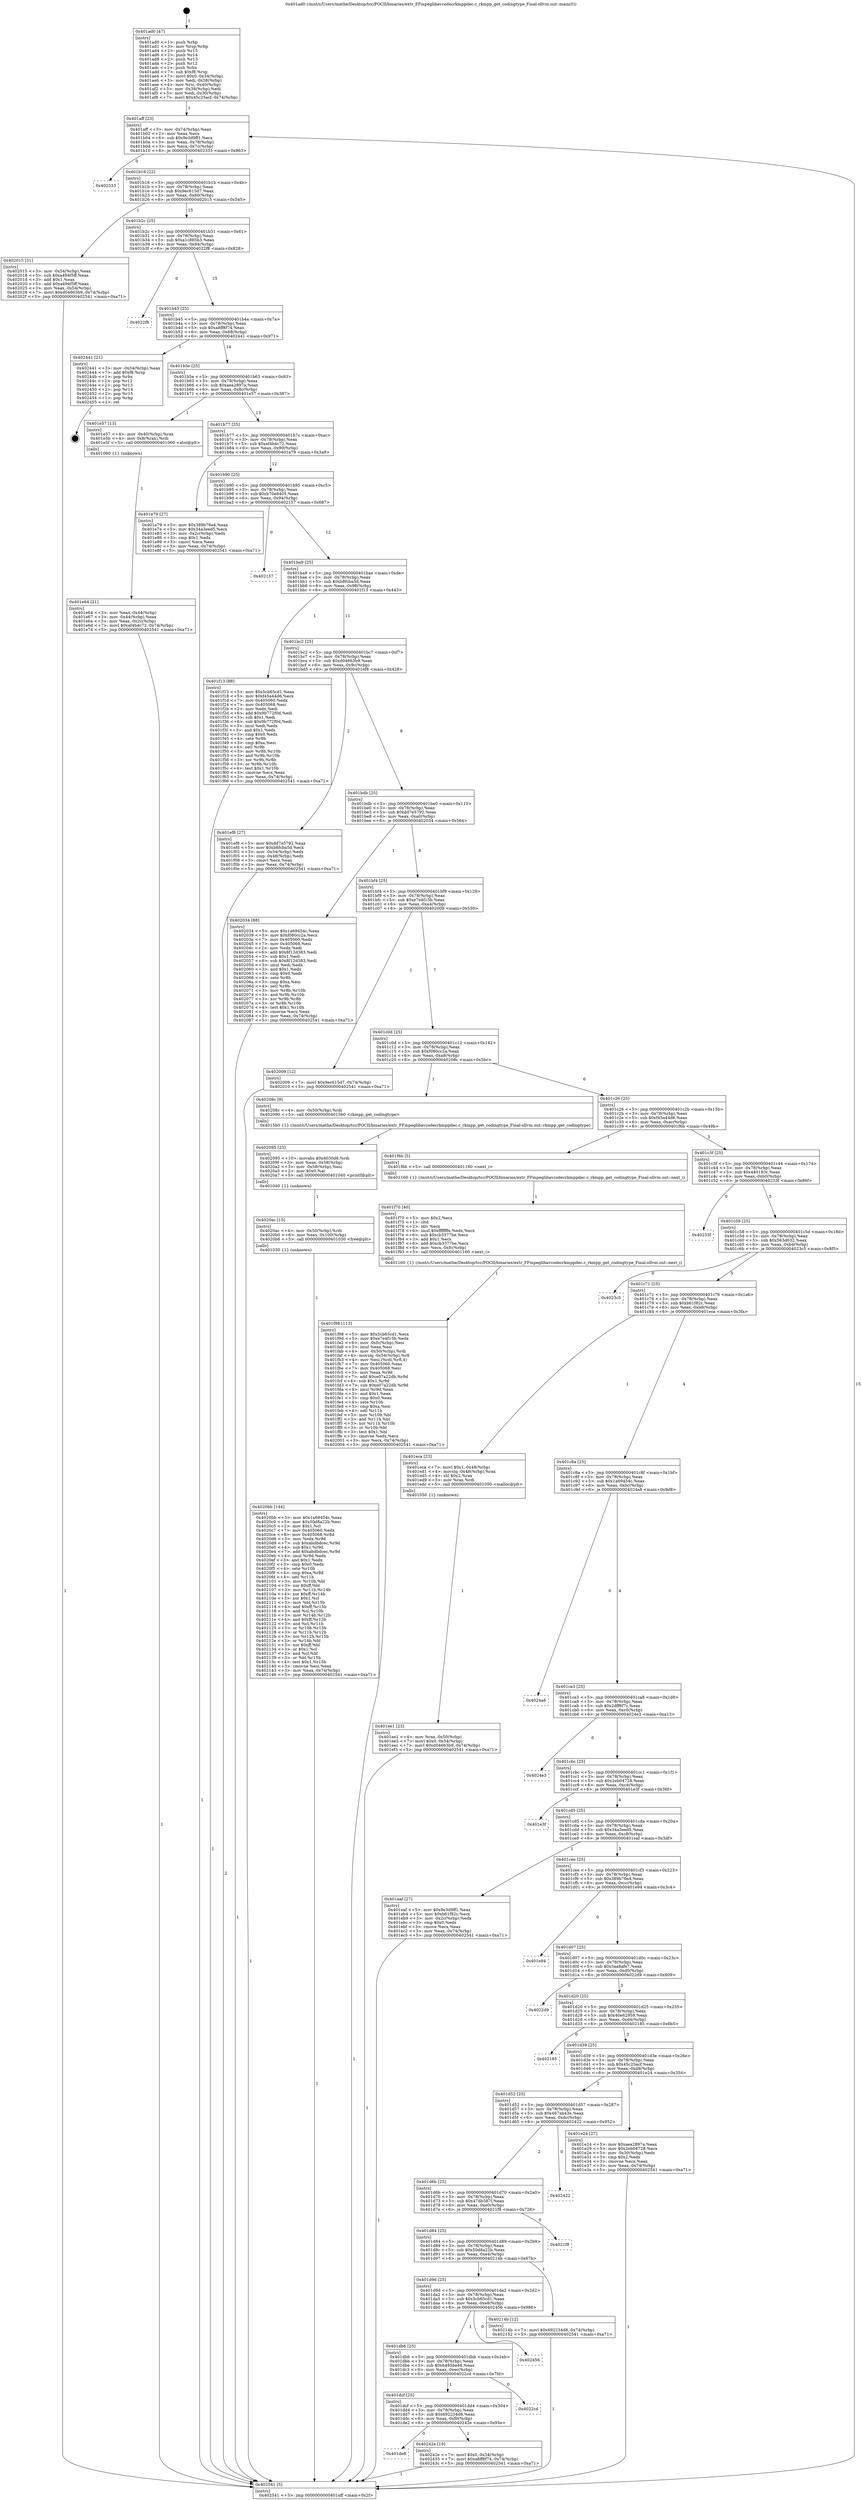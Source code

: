 digraph "0x401ad0" {
  label = "0x401ad0 (/mnt/c/Users/mathe/Desktop/tcc/POCII/binaries/extr_FFmpeglibavcodecrkmppdec.c_rkmpp_get_codingtype_Final-ollvm.out::main(0))"
  labelloc = "t"
  node[shape=record]

  Entry [label="",width=0.3,height=0.3,shape=circle,fillcolor=black,style=filled]
  "0x401aff" [label="{
     0x401aff [23]\l
     | [instrs]\l
     &nbsp;&nbsp;0x401aff \<+3\>: mov -0x74(%rbp),%eax\l
     &nbsp;&nbsp;0x401b02 \<+2\>: mov %eax,%ecx\l
     &nbsp;&nbsp;0x401b04 \<+6\>: sub $0x9e3d9ff1,%ecx\l
     &nbsp;&nbsp;0x401b0a \<+3\>: mov %eax,-0x78(%rbp)\l
     &nbsp;&nbsp;0x401b0d \<+3\>: mov %ecx,-0x7c(%rbp)\l
     &nbsp;&nbsp;0x401b10 \<+6\>: je 0000000000402333 \<main+0x863\>\l
  }"]
  "0x402333" [label="{
     0x402333\l
  }", style=dashed]
  "0x401b16" [label="{
     0x401b16 [22]\l
     | [instrs]\l
     &nbsp;&nbsp;0x401b16 \<+5\>: jmp 0000000000401b1b \<main+0x4b\>\l
     &nbsp;&nbsp;0x401b1b \<+3\>: mov -0x78(%rbp),%eax\l
     &nbsp;&nbsp;0x401b1e \<+5\>: sub $0x9ec615d7,%eax\l
     &nbsp;&nbsp;0x401b23 \<+3\>: mov %eax,-0x80(%rbp)\l
     &nbsp;&nbsp;0x401b26 \<+6\>: je 0000000000402015 \<main+0x545\>\l
  }"]
  Exit [label="",width=0.3,height=0.3,shape=circle,fillcolor=black,style=filled,peripheries=2]
  "0x402015" [label="{
     0x402015 [31]\l
     | [instrs]\l
     &nbsp;&nbsp;0x402015 \<+3\>: mov -0x54(%rbp),%eax\l
     &nbsp;&nbsp;0x402018 \<+5\>: sub $0xa494f5ff,%eax\l
     &nbsp;&nbsp;0x40201d \<+3\>: add $0x1,%eax\l
     &nbsp;&nbsp;0x402020 \<+5\>: add $0xa494f5ff,%eax\l
     &nbsp;&nbsp;0x402025 \<+3\>: mov %eax,-0x54(%rbp)\l
     &nbsp;&nbsp;0x402028 \<+7\>: movl $0xd04663b9,-0x74(%rbp)\l
     &nbsp;&nbsp;0x40202f \<+5\>: jmp 0000000000402541 \<main+0xa71\>\l
  }"]
  "0x401b2c" [label="{
     0x401b2c [25]\l
     | [instrs]\l
     &nbsp;&nbsp;0x401b2c \<+5\>: jmp 0000000000401b31 \<main+0x61\>\l
     &nbsp;&nbsp;0x401b31 \<+3\>: mov -0x78(%rbp),%eax\l
     &nbsp;&nbsp;0x401b34 \<+5\>: sub $0xa1c885b3,%eax\l
     &nbsp;&nbsp;0x401b39 \<+6\>: mov %eax,-0x84(%rbp)\l
     &nbsp;&nbsp;0x401b3f \<+6\>: je 00000000004022f8 \<main+0x828\>\l
  }"]
  "0x401de8" [label="{
     0x401de8\l
  }", style=dashed]
  "0x4022f8" [label="{
     0x4022f8\l
  }", style=dashed]
  "0x401b45" [label="{
     0x401b45 [25]\l
     | [instrs]\l
     &nbsp;&nbsp;0x401b45 \<+5\>: jmp 0000000000401b4a \<main+0x7a\>\l
     &nbsp;&nbsp;0x401b4a \<+3\>: mov -0x78(%rbp),%eax\l
     &nbsp;&nbsp;0x401b4d \<+5\>: sub $0xa8ff8f74,%eax\l
     &nbsp;&nbsp;0x401b52 \<+6\>: mov %eax,-0x88(%rbp)\l
     &nbsp;&nbsp;0x401b58 \<+6\>: je 0000000000402441 \<main+0x971\>\l
  }"]
  "0x40242e" [label="{
     0x40242e [19]\l
     | [instrs]\l
     &nbsp;&nbsp;0x40242e \<+7\>: movl $0x0,-0x34(%rbp)\l
     &nbsp;&nbsp;0x402435 \<+7\>: movl $0xa8ff8f74,-0x74(%rbp)\l
     &nbsp;&nbsp;0x40243c \<+5\>: jmp 0000000000402541 \<main+0xa71\>\l
  }"]
  "0x402441" [label="{
     0x402441 [21]\l
     | [instrs]\l
     &nbsp;&nbsp;0x402441 \<+3\>: mov -0x34(%rbp),%eax\l
     &nbsp;&nbsp;0x402444 \<+7\>: add $0xf8,%rsp\l
     &nbsp;&nbsp;0x40244b \<+1\>: pop %rbx\l
     &nbsp;&nbsp;0x40244c \<+2\>: pop %r12\l
     &nbsp;&nbsp;0x40244e \<+2\>: pop %r13\l
     &nbsp;&nbsp;0x402450 \<+2\>: pop %r14\l
     &nbsp;&nbsp;0x402452 \<+2\>: pop %r15\l
     &nbsp;&nbsp;0x402454 \<+1\>: pop %rbp\l
     &nbsp;&nbsp;0x402455 \<+1\>: ret\l
  }"]
  "0x401b5e" [label="{
     0x401b5e [25]\l
     | [instrs]\l
     &nbsp;&nbsp;0x401b5e \<+5\>: jmp 0000000000401b63 \<main+0x93\>\l
     &nbsp;&nbsp;0x401b63 \<+3\>: mov -0x78(%rbp),%eax\l
     &nbsp;&nbsp;0x401b66 \<+5\>: sub $0xaea2897a,%eax\l
     &nbsp;&nbsp;0x401b6b \<+6\>: mov %eax,-0x8c(%rbp)\l
     &nbsp;&nbsp;0x401b71 \<+6\>: je 0000000000401e57 \<main+0x387\>\l
  }"]
  "0x401dcf" [label="{
     0x401dcf [25]\l
     | [instrs]\l
     &nbsp;&nbsp;0x401dcf \<+5\>: jmp 0000000000401dd4 \<main+0x304\>\l
     &nbsp;&nbsp;0x401dd4 \<+3\>: mov -0x78(%rbp),%eax\l
     &nbsp;&nbsp;0x401dd7 \<+5\>: sub $0x692234d8,%eax\l
     &nbsp;&nbsp;0x401ddc \<+6\>: mov %eax,-0xf0(%rbp)\l
     &nbsp;&nbsp;0x401de2 \<+6\>: je 000000000040242e \<main+0x95e\>\l
  }"]
  "0x401e57" [label="{
     0x401e57 [13]\l
     | [instrs]\l
     &nbsp;&nbsp;0x401e57 \<+4\>: mov -0x40(%rbp),%rax\l
     &nbsp;&nbsp;0x401e5b \<+4\>: mov 0x8(%rax),%rdi\l
     &nbsp;&nbsp;0x401e5f \<+5\>: call 0000000000401060 \<atoi@plt\>\l
     | [calls]\l
     &nbsp;&nbsp;0x401060 \{1\} (unknown)\l
  }"]
  "0x401b77" [label="{
     0x401b77 [25]\l
     | [instrs]\l
     &nbsp;&nbsp;0x401b77 \<+5\>: jmp 0000000000401b7c \<main+0xac\>\l
     &nbsp;&nbsp;0x401b7c \<+3\>: mov -0x78(%rbp),%eax\l
     &nbsp;&nbsp;0x401b7f \<+5\>: sub $0xaf4b4c72,%eax\l
     &nbsp;&nbsp;0x401b84 \<+6\>: mov %eax,-0x90(%rbp)\l
     &nbsp;&nbsp;0x401b8a \<+6\>: je 0000000000401e79 \<main+0x3a9\>\l
  }"]
  "0x4022cd" [label="{
     0x4022cd\l
  }", style=dashed]
  "0x401e79" [label="{
     0x401e79 [27]\l
     | [instrs]\l
     &nbsp;&nbsp;0x401e79 \<+5\>: mov $0x389b76e4,%eax\l
     &nbsp;&nbsp;0x401e7e \<+5\>: mov $0x34a3eed5,%ecx\l
     &nbsp;&nbsp;0x401e83 \<+3\>: mov -0x2c(%rbp),%edx\l
     &nbsp;&nbsp;0x401e86 \<+3\>: cmp $0x1,%edx\l
     &nbsp;&nbsp;0x401e89 \<+3\>: cmovl %ecx,%eax\l
     &nbsp;&nbsp;0x401e8c \<+3\>: mov %eax,-0x74(%rbp)\l
     &nbsp;&nbsp;0x401e8f \<+5\>: jmp 0000000000402541 \<main+0xa71\>\l
  }"]
  "0x401b90" [label="{
     0x401b90 [25]\l
     | [instrs]\l
     &nbsp;&nbsp;0x401b90 \<+5\>: jmp 0000000000401b95 \<main+0xc5\>\l
     &nbsp;&nbsp;0x401b95 \<+3\>: mov -0x78(%rbp),%eax\l
     &nbsp;&nbsp;0x401b98 \<+5\>: sub $0xb70e8405,%eax\l
     &nbsp;&nbsp;0x401b9d \<+6\>: mov %eax,-0x94(%rbp)\l
     &nbsp;&nbsp;0x401ba3 \<+6\>: je 0000000000402157 \<main+0x687\>\l
  }"]
  "0x401db6" [label="{
     0x401db6 [25]\l
     | [instrs]\l
     &nbsp;&nbsp;0x401db6 \<+5\>: jmp 0000000000401dbb \<main+0x2eb\>\l
     &nbsp;&nbsp;0x401dbb \<+3\>: mov -0x78(%rbp),%eax\l
     &nbsp;&nbsp;0x401dbe \<+5\>: sub $0x6485be46,%eax\l
     &nbsp;&nbsp;0x401dc3 \<+6\>: mov %eax,-0xec(%rbp)\l
     &nbsp;&nbsp;0x401dc9 \<+6\>: je 00000000004022cd \<main+0x7fd\>\l
  }"]
  "0x402157" [label="{
     0x402157\l
  }", style=dashed]
  "0x401ba9" [label="{
     0x401ba9 [25]\l
     | [instrs]\l
     &nbsp;&nbsp;0x401ba9 \<+5\>: jmp 0000000000401bae \<main+0xde\>\l
     &nbsp;&nbsp;0x401bae \<+3\>: mov -0x78(%rbp),%eax\l
     &nbsp;&nbsp;0x401bb1 \<+5\>: sub $0xb8fcba5d,%eax\l
     &nbsp;&nbsp;0x401bb6 \<+6\>: mov %eax,-0x98(%rbp)\l
     &nbsp;&nbsp;0x401bbc \<+6\>: je 0000000000401f13 \<main+0x443\>\l
  }"]
  "0x402456" [label="{
     0x402456\l
  }", style=dashed]
  "0x401f13" [label="{
     0x401f13 [88]\l
     | [instrs]\l
     &nbsp;&nbsp;0x401f13 \<+5\>: mov $0x5cb65cd1,%eax\l
     &nbsp;&nbsp;0x401f18 \<+5\>: mov $0xf45a44d6,%ecx\l
     &nbsp;&nbsp;0x401f1d \<+7\>: mov 0x405060,%edx\l
     &nbsp;&nbsp;0x401f24 \<+7\>: mov 0x405068,%esi\l
     &nbsp;&nbsp;0x401f2b \<+2\>: mov %edx,%edi\l
     &nbsp;&nbsp;0x401f2d \<+6\>: add $0x9b772f0d,%edi\l
     &nbsp;&nbsp;0x401f33 \<+3\>: sub $0x1,%edi\l
     &nbsp;&nbsp;0x401f36 \<+6\>: sub $0x9b772f0d,%edi\l
     &nbsp;&nbsp;0x401f3c \<+3\>: imul %edi,%edx\l
     &nbsp;&nbsp;0x401f3f \<+3\>: and $0x1,%edx\l
     &nbsp;&nbsp;0x401f42 \<+3\>: cmp $0x0,%edx\l
     &nbsp;&nbsp;0x401f45 \<+4\>: sete %r8b\l
     &nbsp;&nbsp;0x401f49 \<+3\>: cmp $0xa,%esi\l
     &nbsp;&nbsp;0x401f4c \<+4\>: setl %r9b\l
     &nbsp;&nbsp;0x401f50 \<+3\>: mov %r8b,%r10b\l
     &nbsp;&nbsp;0x401f53 \<+3\>: and %r9b,%r10b\l
     &nbsp;&nbsp;0x401f56 \<+3\>: xor %r9b,%r8b\l
     &nbsp;&nbsp;0x401f59 \<+3\>: or %r8b,%r10b\l
     &nbsp;&nbsp;0x401f5c \<+4\>: test $0x1,%r10b\l
     &nbsp;&nbsp;0x401f60 \<+3\>: cmovne %ecx,%eax\l
     &nbsp;&nbsp;0x401f63 \<+3\>: mov %eax,-0x74(%rbp)\l
     &nbsp;&nbsp;0x401f66 \<+5\>: jmp 0000000000402541 \<main+0xa71\>\l
  }"]
  "0x401bc2" [label="{
     0x401bc2 [25]\l
     | [instrs]\l
     &nbsp;&nbsp;0x401bc2 \<+5\>: jmp 0000000000401bc7 \<main+0xf7\>\l
     &nbsp;&nbsp;0x401bc7 \<+3\>: mov -0x78(%rbp),%eax\l
     &nbsp;&nbsp;0x401bca \<+5\>: sub $0xd04663b9,%eax\l
     &nbsp;&nbsp;0x401bcf \<+6\>: mov %eax,-0x9c(%rbp)\l
     &nbsp;&nbsp;0x401bd5 \<+6\>: je 0000000000401ef8 \<main+0x428\>\l
  }"]
  "0x401d9d" [label="{
     0x401d9d [25]\l
     | [instrs]\l
     &nbsp;&nbsp;0x401d9d \<+5\>: jmp 0000000000401da2 \<main+0x2d2\>\l
     &nbsp;&nbsp;0x401da2 \<+3\>: mov -0x78(%rbp),%eax\l
     &nbsp;&nbsp;0x401da5 \<+5\>: sub $0x5cb65cd1,%eax\l
     &nbsp;&nbsp;0x401daa \<+6\>: mov %eax,-0xe8(%rbp)\l
     &nbsp;&nbsp;0x401db0 \<+6\>: je 0000000000402456 \<main+0x986\>\l
  }"]
  "0x401ef8" [label="{
     0x401ef8 [27]\l
     | [instrs]\l
     &nbsp;&nbsp;0x401ef8 \<+5\>: mov $0xdd7e5792,%eax\l
     &nbsp;&nbsp;0x401efd \<+5\>: mov $0xb8fcba5d,%ecx\l
     &nbsp;&nbsp;0x401f02 \<+3\>: mov -0x54(%rbp),%edx\l
     &nbsp;&nbsp;0x401f05 \<+3\>: cmp -0x48(%rbp),%edx\l
     &nbsp;&nbsp;0x401f08 \<+3\>: cmovl %ecx,%eax\l
     &nbsp;&nbsp;0x401f0b \<+3\>: mov %eax,-0x74(%rbp)\l
     &nbsp;&nbsp;0x401f0e \<+5\>: jmp 0000000000402541 \<main+0xa71\>\l
  }"]
  "0x401bdb" [label="{
     0x401bdb [25]\l
     | [instrs]\l
     &nbsp;&nbsp;0x401bdb \<+5\>: jmp 0000000000401be0 \<main+0x110\>\l
     &nbsp;&nbsp;0x401be0 \<+3\>: mov -0x78(%rbp),%eax\l
     &nbsp;&nbsp;0x401be3 \<+5\>: sub $0xdd7e5792,%eax\l
     &nbsp;&nbsp;0x401be8 \<+6\>: mov %eax,-0xa0(%rbp)\l
     &nbsp;&nbsp;0x401bee \<+6\>: je 0000000000402034 \<main+0x564\>\l
  }"]
  "0x40214b" [label="{
     0x40214b [12]\l
     | [instrs]\l
     &nbsp;&nbsp;0x40214b \<+7\>: movl $0x692234d8,-0x74(%rbp)\l
     &nbsp;&nbsp;0x402152 \<+5\>: jmp 0000000000402541 \<main+0xa71\>\l
  }"]
  "0x402034" [label="{
     0x402034 [88]\l
     | [instrs]\l
     &nbsp;&nbsp;0x402034 \<+5\>: mov $0x1a69454c,%eax\l
     &nbsp;&nbsp;0x402039 \<+5\>: mov $0xf080cc2a,%ecx\l
     &nbsp;&nbsp;0x40203e \<+7\>: mov 0x405060,%edx\l
     &nbsp;&nbsp;0x402045 \<+7\>: mov 0x405068,%esi\l
     &nbsp;&nbsp;0x40204c \<+2\>: mov %edx,%edi\l
     &nbsp;&nbsp;0x40204e \<+6\>: add $0x8f12d383,%edi\l
     &nbsp;&nbsp;0x402054 \<+3\>: sub $0x1,%edi\l
     &nbsp;&nbsp;0x402057 \<+6\>: sub $0x8f12d383,%edi\l
     &nbsp;&nbsp;0x40205d \<+3\>: imul %edi,%edx\l
     &nbsp;&nbsp;0x402060 \<+3\>: and $0x1,%edx\l
     &nbsp;&nbsp;0x402063 \<+3\>: cmp $0x0,%edx\l
     &nbsp;&nbsp;0x402066 \<+4\>: sete %r8b\l
     &nbsp;&nbsp;0x40206a \<+3\>: cmp $0xa,%esi\l
     &nbsp;&nbsp;0x40206d \<+4\>: setl %r9b\l
     &nbsp;&nbsp;0x402071 \<+3\>: mov %r8b,%r10b\l
     &nbsp;&nbsp;0x402074 \<+3\>: and %r9b,%r10b\l
     &nbsp;&nbsp;0x402077 \<+3\>: xor %r9b,%r8b\l
     &nbsp;&nbsp;0x40207a \<+3\>: or %r8b,%r10b\l
     &nbsp;&nbsp;0x40207d \<+4\>: test $0x1,%r10b\l
     &nbsp;&nbsp;0x402081 \<+3\>: cmovne %ecx,%eax\l
     &nbsp;&nbsp;0x402084 \<+3\>: mov %eax,-0x74(%rbp)\l
     &nbsp;&nbsp;0x402087 \<+5\>: jmp 0000000000402541 \<main+0xa71\>\l
  }"]
  "0x401bf4" [label="{
     0x401bf4 [25]\l
     | [instrs]\l
     &nbsp;&nbsp;0x401bf4 \<+5\>: jmp 0000000000401bf9 \<main+0x129\>\l
     &nbsp;&nbsp;0x401bf9 \<+3\>: mov -0x78(%rbp),%eax\l
     &nbsp;&nbsp;0x401bfc \<+5\>: sub $0xe7e4f15b,%eax\l
     &nbsp;&nbsp;0x401c01 \<+6\>: mov %eax,-0xa4(%rbp)\l
     &nbsp;&nbsp;0x401c07 \<+6\>: je 0000000000402009 \<main+0x539\>\l
  }"]
  "0x401d84" [label="{
     0x401d84 [25]\l
     | [instrs]\l
     &nbsp;&nbsp;0x401d84 \<+5\>: jmp 0000000000401d89 \<main+0x2b9\>\l
     &nbsp;&nbsp;0x401d89 \<+3\>: mov -0x78(%rbp),%eax\l
     &nbsp;&nbsp;0x401d8c \<+5\>: sub $0x50d8a22b,%eax\l
     &nbsp;&nbsp;0x401d91 \<+6\>: mov %eax,-0xe4(%rbp)\l
     &nbsp;&nbsp;0x401d97 \<+6\>: je 000000000040214b \<main+0x67b\>\l
  }"]
  "0x402009" [label="{
     0x402009 [12]\l
     | [instrs]\l
     &nbsp;&nbsp;0x402009 \<+7\>: movl $0x9ec615d7,-0x74(%rbp)\l
     &nbsp;&nbsp;0x402010 \<+5\>: jmp 0000000000402541 \<main+0xa71\>\l
  }"]
  "0x401c0d" [label="{
     0x401c0d [25]\l
     | [instrs]\l
     &nbsp;&nbsp;0x401c0d \<+5\>: jmp 0000000000401c12 \<main+0x142\>\l
     &nbsp;&nbsp;0x401c12 \<+3\>: mov -0x78(%rbp),%eax\l
     &nbsp;&nbsp;0x401c15 \<+5\>: sub $0xf080cc2a,%eax\l
     &nbsp;&nbsp;0x401c1a \<+6\>: mov %eax,-0xa8(%rbp)\l
     &nbsp;&nbsp;0x401c20 \<+6\>: je 000000000040208c \<main+0x5bc\>\l
  }"]
  "0x4021f8" [label="{
     0x4021f8\l
  }", style=dashed]
  "0x40208c" [label="{
     0x40208c [9]\l
     | [instrs]\l
     &nbsp;&nbsp;0x40208c \<+4\>: mov -0x50(%rbp),%rdi\l
     &nbsp;&nbsp;0x402090 \<+5\>: call 00000000004015b0 \<rkmpp_get_codingtype\>\l
     | [calls]\l
     &nbsp;&nbsp;0x4015b0 \{1\} (/mnt/c/Users/mathe/Desktop/tcc/POCII/binaries/extr_FFmpeglibavcodecrkmppdec.c_rkmpp_get_codingtype_Final-ollvm.out::rkmpp_get_codingtype)\l
  }"]
  "0x401c26" [label="{
     0x401c26 [25]\l
     | [instrs]\l
     &nbsp;&nbsp;0x401c26 \<+5\>: jmp 0000000000401c2b \<main+0x15b\>\l
     &nbsp;&nbsp;0x401c2b \<+3\>: mov -0x78(%rbp),%eax\l
     &nbsp;&nbsp;0x401c2e \<+5\>: sub $0xf45a44d6,%eax\l
     &nbsp;&nbsp;0x401c33 \<+6\>: mov %eax,-0xac(%rbp)\l
     &nbsp;&nbsp;0x401c39 \<+6\>: je 0000000000401f6b \<main+0x49b\>\l
  }"]
  "0x401d6b" [label="{
     0x401d6b [25]\l
     | [instrs]\l
     &nbsp;&nbsp;0x401d6b \<+5\>: jmp 0000000000401d70 \<main+0x2a0\>\l
     &nbsp;&nbsp;0x401d70 \<+3\>: mov -0x78(%rbp),%eax\l
     &nbsp;&nbsp;0x401d73 \<+5\>: sub $0x47db587f,%eax\l
     &nbsp;&nbsp;0x401d78 \<+6\>: mov %eax,-0xe0(%rbp)\l
     &nbsp;&nbsp;0x401d7e \<+6\>: je 00000000004021f8 \<main+0x728\>\l
  }"]
  "0x401f6b" [label="{
     0x401f6b [5]\l
     | [instrs]\l
     &nbsp;&nbsp;0x401f6b \<+5\>: call 0000000000401160 \<next_i\>\l
     | [calls]\l
     &nbsp;&nbsp;0x401160 \{1\} (/mnt/c/Users/mathe/Desktop/tcc/POCII/binaries/extr_FFmpeglibavcodecrkmppdec.c_rkmpp_get_codingtype_Final-ollvm.out::next_i)\l
  }"]
  "0x401c3f" [label="{
     0x401c3f [25]\l
     | [instrs]\l
     &nbsp;&nbsp;0x401c3f \<+5\>: jmp 0000000000401c44 \<main+0x174\>\l
     &nbsp;&nbsp;0x401c44 \<+3\>: mov -0x78(%rbp),%eax\l
     &nbsp;&nbsp;0x401c47 \<+5\>: sub $0x440183c,%eax\l
     &nbsp;&nbsp;0x401c4c \<+6\>: mov %eax,-0xb0(%rbp)\l
     &nbsp;&nbsp;0x401c52 \<+6\>: je 000000000040233f \<main+0x86f\>\l
  }"]
  "0x402422" [label="{
     0x402422\l
  }", style=dashed]
  "0x40233f" [label="{
     0x40233f\l
  }", style=dashed]
  "0x401c58" [label="{
     0x401c58 [25]\l
     | [instrs]\l
     &nbsp;&nbsp;0x401c58 \<+5\>: jmp 0000000000401c5d \<main+0x18d\>\l
     &nbsp;&nbsp;0x401c5d \<+3\>: mov -0x78(%rbp),%eax\l
     &nbsp;&nbsp;0x401c60 \<+5\>: sub $0x563d632,%eax\l
     &nbsp;&nbsp;0x401c65 \<+6\>: mov %eax,-0xb4(%rbp)\l
     &nbsp;&nbsp;0x401c6b \<+6\>: je 00000000004023c5 \<main+0x8f5\>\l
  }"]
  "0x4020bb" [label="{
     0x4020bb [144]\l
     | [instrs]\l
     &nbsp;&nbsp;0x4020bb \<+5\>: mov $0x1a69454c,%eax\l
     &nbsp;&nbsp;0x4020c0 \<+5\>: mov $0x50d8a22b,%esi\l
     &nbsp;&nbsp;0x4020c5 \<+2\>: mov $0x1,%cl\l
     &nbsp;&nbsp;0x4020c7 \<+7\>: mov 0x405060,%edx\l
     &nbsp;&nbsp;0x4020ce \<+8\>: mov 0x405068,%r8d\l
     &nbsp;&nbsp;0x4020d6 \<+3\>: mov %edx,%r9d\l
     &nbsp;&nbsp;0x4020d9 \<+7\>: sub $0xabdbdcec,%r9d\l
     &nbsp;&nbsp;0x4020e0 \<+4\>: sub $0x1,%r9d\l
     &nbsp;&nbsp;0x4020e4 \<+7\>: add $0xabdbdcec,%r9d\l
     &nbsp;&nbsp;0x4020eb \<+4\>: imul %r9d,%edx\l
     &nbsp;&nbsp;0x4020ef \<+3\>: and $0x1,%edx\l
     &nbsp;&nbsp;0x4020f2 \<+3\>: cmp $0x0,%edx\l
     &nbsp;&nbsp;0x4020f5 \<+4\>: sete %r10b\l
     &nbsp;&nbsp;0x4020f9 \<+4\>: cmp $0xa,%r8d\l
     &nbsp;&nbsp;0x4020fd \<+4\>: setl %r11b\l
     &nbsp;&nbsp;0x402101 \<+3\>: mov %r10b,%bl\l
     &nbsp;&nbsp;0x402104 \<+3\>: xor $0xff,%bl\l
     &nbsp;&nbsp;0x402107 \<+3\>: mov %r11b,%r14b\l
     &nbsp;&nbsp;0x40210a \<+4\>: xor $0xff,%r14b\l
     &nbsp;&nbsp;0x40210e \<+3\>: xor $0x1,%cl\l
     &nbsp;&nbsp;0x402111 \<+3\>: mov %bl,%r15b\l
     &nbsp;&nbsp;0x402114 \<+4\>: and $0xff,%r15b\l
     &nbsp;&nbsp;0x402118 \<+3\>: and %cl,%r10b\l
     &nbsp;&nbsp;0x40211b \<+3\>: mov %r14b,%r12b\l
     &nbsp;&nbsp;0x40211e \<+4\>: and $0xff,%r12b\l
     &nbsp;&nbsp;0x402122 \<+3\>: and %cl,%r11b\l
     &nbsp;&nbsp;0x402125 \<+3\>: or %r10b,%r15b\l
     &nbsp;&nbsp;0x402128 \<+3\>: or %r11b,%r12b\l
     &nbsp;&nbsp;0x40212b \<+3\>: xor %r12b,%r15b\l
     &nbsp;&nbsp;0x40212e \<+3\>: or %r14b,%bl\l
     &nbsp;&nbsp;0x402131 \<+3\>: xor $0xff,%bl\l
     &nbsp;&nbsp;0x402134 \<+3\>: or $0x1,%cl\l
     &nbsp;&nbsp;0x402137 \<+2\>: and %cl,%bl\l
     &nbsp;&nbsp;0x402139 \<+3\>: or %bl,%r15b\l
     &nbsp;&nbsp;0x40213c \<+4\>: test $0x1,%r15b\l
     &nbsp;&nbsp;0x402140 \<+3\>: cmovne %esi,%eax\l
     &nbsp;&nbsp;0x402143 \<+3\>: mov %eax,-0x74(%rbp)\l
     &nbsp;&nbsp;0x402146 \<+5\>: jmp 0000000000402541 \<main+0xa71\>\l
  }"]
  "0x4023c5" [label="{
     0x4023c5\l
  }", style=dashed]
  "0x401c71" [label="{
     0x401c71 [25]\l
     | [instrs]\l
     &nbsp;&nbsp;0x401c71 \<+5\>: jmp 0000000000401c76 \<main+0x1a6\>\l
     &nbsp;&nbsp;0x401c76 \<+3\>: mov -0x78(%rbp),%eax\l
     &nbsp;&nbsp;0x401c79 \<+5\>: sub $0xb61f82c,%eax\l
     &nbsp;&nbsp;0x401c7e \<+6\>: mov %eax,-0xb8(%rbp)\l
     &nbsp;&nbsp;0x401c84 \<+6\>: je 0000000000401eca \<main+0x3fa\>\l
  }"]
  "0x4020ac" [label="{
     0x4020ac [15]\l
     | [instrs]\l
     &nbsp;&nbsp;0x4020ac \<+4\>: mov -0x50(%rbp),%rdi\l
     &nbsp;&nbsp;0x4020b0 \<+6\>: mov %eax,-0x100(%rbp)\l
     &nbsp;&nbsp;0x4020b6 \<+5\>: call 0000000000401030 \<free@plt\>\l
     | [calls]\l
     &nbsp;&nbsp;0x401030 \{1\} (unknown)\l
  }"]
  "0x401eca" [label="{
     0x401eca [23]\l
     | [instrs]\l
     &nbsp;&nbsp;0x401eca \<+7\>: movl $0x1,-0x48(%rbp)\l
     &nbsp;&nbsp;0x401ed1 \<+4\>: movslq -0x48(%rbp),%rax\l
     &nbsp;&nbsp;0x401ed5 \<+4\>: shl $0x2,%rax\l
     &nbsp;&nbsp;0x401ed9 \<+3\>: mov %rax,%rdi\l
     &nbsp;&nbsp;0x401edc \<+5\>: call 0000000000401050 \<malloc@plt\>\l
     | [calls]\l
     &nbsp;&nbsp;0x401050 \{1\} (unknown)\l
  }"]
  "0x401c8a" [label="{
     0x401c8a [25]\l
     | [instrs]\l
     &nbsp;&nbsp;0x401c8a \<+5\>: jmp 0000000000401c8f \<main+0x1bf\>\l
     &nbsp;&nbsp;0x401c8f \<+3\>: mov -0x78(%rbp),%eax\l
     &nbsp;&nbsp;0x401c92 \<+5\>: sub $0x1a69454c,%eax\l
     &nbsp;&nbsp;0x401c97 \<+6\>: mov %eax,-0xbc(%rbp)\l
     &nbsp;&nbsp;0x401c9d \<+6\>: je 00000000004024a8 \<main+0x9d8\>\l
  }"]
  "0x402095" [label="{
     0x402095 [23]\l
     | [instrs]\l
     &nbsp;&nbsp;0x402095 \<+10\>: movabs $0x4030d6,%rdi\l
     &nbsp;&nbsp;0x40209f \<+3\>: mov %eax,-0x58(%rbp)\l
     &nbsp;&nbsp;0x4020a2 \<+3\>: mov -0x58(%rbp),%esi\l
     &nbsp;&nbsp;0x4020a5 \<+2\>: mov $0x0,%al\l
     &nbsp;&nbsp;0x4020a7 \<+5\>: call 0000000000401040 \<printf@plt\>\l
     | [calls]\l
     &nbsp;&nbsp;0x401040 \{1\} (unknown)\l
  }"]
  "0x4024a8" [label="{
     0x4024a8\l
  }", style=dashed]
  "0x401ca3" [label="{
     0x401ca3 [25]\l
     | [instrs]\l
     &nbsp;&nbsp;0x401ca3 \<+5\>: jmp 0000000000401ca8 \<main+0x1d8\>\l
     &nbsp;&nbsp;0x401ca8 \<+3\>: mov -0x78(%rbp),%eax\l
     &nbsp;&nbsp;0x401cab \<+5\>: sub $0x2dff6f7c,%eax\l
     &nbsp;&nbsp;0x401cb0 \<+6\>: mov %eax,-0xc0(%rbp)\l
     &nbsp;&nbsp;0x401cb6 \<+6\>: je 00000000004024e3 \<main+0xa13\>\l
  }"]
  "0x401f98" [label="{
     0x401f98 [113]\l
     | [instrs]\l
     &nbsp;&nbsp;0x401f98 \<+5\>: mov $0x5cb65cd1,%ecx\l
     &nbsp;&nbsp;0x401f9d \<+5\>: mov $0xe7e4f15b,%edx\l
     &nbsp;&nbsp;0x401fa2 \<+6\>: mov -0xfc(%rbp),%esi\l
     &nbsp;&nbsp;0x401fa8 \<+3\>: imul %eax,%esi\l
     &nbsp;&nbsp;0x401fab \<+4\>: mov -0x50(%rbp),%rdi\l
     &nbsp;&nbsp;0x401faf \<+4\>: movslq -0x54(%rbp),%r8\l
     &nbsp;&nbsp;0x401fb3 \<+4\>: mov %esi,(%rdi,%r8,4)\l
     &nbsp;&nbsp;0x401fb7 \<+7\>: mov 0x405060,%eax\l
     &nbsp;&nbsp;0x401fbe \<+7\>: mov 0x405068,%esi\l
     &nbsp;&nbsp;0x401fc5 \<+3\>: mov %eax,%r9d\l
     &nbsp;&nbsp;0x401fc8 \<+7\>: add $0xe07a22db,%r9d\l
     &nbsp;&nbsp;0x401fcf \<+4\>: sub $0x1,%r9d\l
     &nbsp;&nbsp;0x401fd3 \<+7\>: sub $0xe07a22db,%r9d\l
     &nbsp;&nbsp;0x401fda \<+4\>: imul %r9d,%eax\l
     &nbsp;&nbsp;0x401fde \<+3\>: and $0x1,%eax\l
     &nbsp;&nbsp;0x401fe1 \<+3\>: cmp $0x0,%eax\l
     &nbsp;&nbsp;0x401fe4 \<+4\>: sete %r10b\l
     &nbsp;&nbsp;0x401fe8 \<+3\>: cmp $0xa,%esi\l
     &nbsp;&nbsp;0x401feb \<+4\>: setl %r11b\l
     &nbsp;&nbsp;0x401fef \<+3\>: mov %r10b,%bl\l
     &nbsp;&nbsp;0x401ff2 \<+3\>: and %r11b,%bl\l
     &nbsp;&nbsp;0x401ff5 \<+3\>: xor %r11b,%r10b\l
     &nbsp;&nbsp;0x401ff8 \<+3\>: or %r10b,%bl\l
     &nbsp;&nbsp;0x401ffb \<+3\>: test $0x1,%bl\l
     &nbsp;&nbsp;0x401ffe \<+3\>: cmovne %edx,%ecx\l
     &nbsp;&nbsp;0x402001 \<+3\>: mov %ecx,-0x74(%rbp)\l
     &nbsp;&nbsp;0x402004 \<+5\>: jmp 0000000000402541 \<main+0xa71\>\l
  }"]
  "0x4024e3" [label="{
     0x4024e3\l
  }", style=dashed]
  "0x401cbc" [label="{
     0x401cbc [25]\l
     | [instrs]\l
     &nbsp;&nbsp;0x401cbc \<+5\>: jmp 0000000000401cc1 \<main+0x1f1\>\l
     &nbsp;&nbsp;0x401cc1 \<+3\>: mov -0x78(%rbp),%eax\l
     &nbsp;&nbsp;0x401cc4 \<+5\>: sub $0x2eb04728,%eax\l
     &nbsp;&nbsp;0x401cc9 \<+6\>: mov %eax,-0xc4(%rbp)\l
     &nbsp;&nbsp;0x401ccf \<+6\>: je 0000000000401e3f \<main+0x36f\>\l
  }"]
  "0x401f70" [label="{
     0x401f70 [40]\l
     | [instrs]\l
     &nbsp;&nbsp;0x401f70 \<+5\>: mov $0x2,%ecx\l
     &nbsp;&nbsp;0x401f75 \<+1\>: cltd\l
     &nbsp;&nbsp;0x401f76 \<+2\>: idiv %ecx\l
     &nbsp;&nbsp;0x401f78 \<+6\>: imul $0xfffffffe,%edx,%ecx\l
     &nbsp;&nbsp;0x401f7e \<+6\>: sub $0xcb3377be,%ecx\l
     &nbsp;&nbsp;0x401f84 \<+3\>: add $0x1,%ecx\l
     &nbsp;&nbsp;0x401f87 \<+6\>: add $0xcb3377be,%ecx\l
     &nbsp;&nbsp;0x401f8d \<+6\>: mov %ecx,-0xfc(%rbp)\l
     &nbsp;&nbsp;0x401f93 \<+5\>: call 0000000000401160 \<next_i\>\l
     | [calls]\l
     &nbsp;&nbsp;0x401160 \{1\} (/mnt/c/Users/mathe/Desktop/tcc/POCII/binaries/extr_FFmpeglibavcodecrkmppdec.c_rkmpp_get_codingtype_Final-ollvm.out::next_i)\l
  }"]
  "0x401e3f" [label="{
     0x401e3f\l
  }", style=dashed]
  "0x401cd5" [label="{
     0x401cd5 [25]\l
     | [instrs]\l
     &nbsp;&nbsp;0x401cd5 \<+5\>: jmp 0000000000401cda \<main+0x20a\>\l
     &nbsp;&nbsp;0x401cda \<+3\>: mov -0x78(%rbp),%eax\l
     &nbsp;&nbsp;0x401cdd \<+5\>: sub $0x34a3eed5,%eax\l
     &nbsp;&nbsp;0x401ce2 \<+6\>: mov %eax,-0xc8(%rbp)\l
     &nbsp;&nbsp;0x401ce8 \<+6\>: je 0000000000401eaf \<main+0x3df\>\l
  }"]
  "0x401ee1" [label="{
     0x401ee1 [23]\l
     | [instrs]\l
     &nbsp;&nbsp;0x401ee1 \<+4\>: mov %rax,-0x50(%rbp)\l
     &nbsp;&nbsp;0x401ee5 \<+7\>: movl $0x0,-0x54(%rbp)\l
     &nbsp;&nbsp;0x401eec \<+7\>: movl $0xd04663b9,-0x74(%rbp)\l
     &nbsp;&nbsp;0x401ef3 \<+5\>: jmp 0000000000402541 \<main+0xa71\>\l
  }"]
  "0x401eaf" [label="{
     0x401eaf [27]\l
     | [instrs]\l
     &nbsp;&nbsp;0x401eaf \<+5\>: mov $0x9e3d9ff1,%eax\l
     &nbsp;&nbsp;0x401eb4 \<+5\>: mov $0xb61f82c,%ecx\l
     &nbsp;&nbsp;0x401eb9 \<+3\>: mov -0x2c(%rbp),%edx\l
     &nbsp;&nbsp;0x401ebc \<+3\>: cmp $0x0,%edx\l
     &nbsp;&nbsp;0x401ebf \<+3\>: cmove %ecx,%eax\l
     &nbsp;&nbsp;0x401ec2 \<+3\>: mov %eax,-0x74(%rbp)\l
     &nbsp;&nbsp;0x401ec5 \<+5\>: jmp 0000000000402541 \<main+0xa71\>\l
  }"]
  "0x401cee" [label="{
     0x401cee [25]\l
     | [instrs]\l
     &nbsp;&nbsp;0x401cee \<+5\>: jmp 0000000000401cf3 \<main+0x223\>\l
     &nbsp;&nbsp;0x401cf3 \<+3\>: mov -0x78(%rbp),%eax\l
     &nbsp;&nbsp;0x401cf6 \<+5\>: sub $0x389b76e4,%eax\l
     &nbsp;&nbsp;0x401cfb \<+6\>: mov %eax,-0xcc(%rbp)\l
     &nbsp;&nbsp;0x401d01 \<+6\>: je 0000000000401e94 \<main+0x3c4\>\l
  }"]
  "0x401e64" [label="{
     0x401e64 [21]\l
     | [instrs]\l
     &nbsp;&nbsp;0x401e64 \<+3\>: mov %eax,-0x44(%rbp)\l
     &nbsp;&nbsp;0x401e67 \<+3\>: mov -0x44(%rbp),%eax\l
     &nbsp;&nbsp;0x401e6a \<+3\>: mov %eax,-0x2c(%rbp)\l
     &nbsp;&nbsp;0x401e6d \<+7\>: movl $0xaf4b4c72,-0x74(%rbp)\l
     &nbsp;&nbsp;0x401e74 \<+5\>: jmp 0000000000402541 \<main+0xa71\>\l
  }"]
  "0x401e94" [label="{
     0x401e94\l
  }", style=dashed]
  "0x401d07" [label="{
     0x401d07 [25]\l
     | [instrs]\l
     &nbsp;&nbsp;0x401d07 \<+5\>: jmp 0000000000401d0c \<main+0x23c\>\l
     &nbsp;&nbsp;0x401d0c \<+3\>: mov -0x78(%rbp),%eax\l
     &nbsp;&nbsp;0x401d0f \<+5\>: sub $0x3aa8afe7,%eax\l
     &nbsp;&nbsp;0x401d14 \<+6\>: mov %eax,-0xd0(%rbp)\l
     &nbsp;&nbsp;0x401d1a \<+6\>: je 00000000004022d9 \<main+0x809\>\l
  }"]
  "0x401ad0" [label="{
     0x401ad0 [47]\l
     | [instrs]\l
     &nbsp;&nbsp;0x401ad0 \<+1\>: push %rbp\l
     &nbsp;&nbsp;0x401ad1 \<+3\>: mov %rsp,%rbp\l
     &nbsp;&nbsp;0x401ad4 \<+2\>: push %r15\l
     &nbsp;&nbsp;0x401ad6 \<+2\>: push %r14\l
     &nbsp;&nbsp;0x401ad8 \<+2\>: push %r13\l
     &nbsp;&nbsp;0x401ada \<+2\>: push %r12\l
     &nbsp;&nbsp;0x401adc \<+1\>: push %rbx\l
     &nbsp;&nbsp;0x401add \<+7\>: sub $0xf8,%rsp\l
     &nbsp;&nbsp;0x401ae4 \<+7\>: movl $0x0,-0x34(%rbp)\l
     &nbsp;&nbsp;0x401aeb \<+3\>: mov %edi,-0x38(%rbp)\l
     &nbsp;&nbsp;0x401aee \<+4\>: mov %rsi,-0x40(%rbp)\l
     &nbsp;&nbsp;0x401af2 \<+3\>: mov -0x38(%rbp),%edi\l
     &nbsp;&nbsp;0x401af5 \<+3\>: mov %edi,-0x30(%rbp)\l
     &nbsp;&nbsp;0x401af8 \<+7\>: movl $0x45c25acf,-0x74(%rbp)\l
  }"]
  "0x4022d9" [label="{
     0x4022d9\l
  }", style=dashed]
  "0x401d20" [label="{
     0x401d20 [25]\l
     | [instrs]\l
     &nbsp;&nbsp;0x401d20 \<+5\>: jmp 0000000000401d25 \<main+0x255\>\l
     &nbsp;&nbsp;0x401d25 \<+3\>: mov -0x78(%rbp),%eax\l
     &nbsp;&nbsp;0x401d28 \<+5\>: sub $0x40e62959,%eax\l
     &nbsp;&nbsp;0x401d2d \<+6\>: mov %eax,-0xd4(%rbp)\l
     &nbsp;&nbsp;0x401d33 \<+6\>: je 0000000000402185 \<main+0x6b5\>\l
  }"]
  "0x402541" [label="{
     0x402541 [5]\l
     | [instrs]\l
     &nbsp;&nbsp;0x402541 \<+5\>: jmp 0000000000401aff \<main+0x2f\>\l
  }"]
  "0x402185" [label="{
     0x402185\l
  }", style=dashed]
  "0x401d39" [label="{
     0x401d39 [25]\l
     | [instrs]\l
     &nbsp;&nbsp;0x401d39 \<+5\>: jmp 0000000000401d3e \<main+0x26e\>\l
     &nbsp;&nbsp;0x401d3e \<+3\>: mov -0x78(%rbp),%eax\l
     &nbsp;&nbsp;0x401d41 \<+5\>: sub $0x45c25acf,%eax\l
     &nbsp;&nbsp;0x401d46 \<+6\>: mov %eax,-0xd8(%rbp)\l
     &nbsp;&nbsp;0x401d4c \<+6\>: je 0000000000401e24 \<main+0x354\>\l
  }"]
  "0x401d52" [label="{
     0x401d52 [25]\l
     | [instrs]\l
     &nbsp;&nbsp;0x401d52 \<+5\>: jmp 0000000000401d57 \<main+0x287\>\l
     &nbsp;&nbsp;0x401d57 \<+3\>: mov -0x78(%rbp),%eax\l
     &nbsp;&nbsp;0x401d5a \<+5\>: sub $0x467ab43e,%eax\l
     &nbsp;&nbsp;0x401d5f \<+6\>: mov %eax,-0xdc(%rbp)\l
     &nbsp;&nbsp;0x401d65 \<+6\>: je 0000000000402422 \<main+0x952\>\l
  }"]
  "0x401e24" [label="{
     0x401e24 [27]\l
     | [instrs]\l
     &nbsp;&nbsp;0x401e24 \<+5\>: mov $0xaea2897a,%eax\l
     &nbsp;&nbsp;0x401e29 \<+5\>: mov $0x2eb04728,%ecx\l
     &nbsp;&nbsp;0x401e2e \<+3\>: mov -0x30(%rbp),%edx\l
     &nbsp;&nbsp;0x401e31 \<+3\>: cmp $0x2,%edx\l
     &nbsp;&nbsp;0x401e34 \<+3\>: cmovne %ecx,%eax\l
     &nbsp;&nbsp;0x401e37 \<+3\>: mov %eax,-0x74(%rbp)\l
     &nbsp;&nbsp;0x401e3a \<+5\>: jmp 0000000000402541 \<main+0xa71\>\l
  }"]
  Entry -> "0x401ad0" [label=" 1"]
  "0x401aff" -> "0x402333" [label=" 0"]
  "0x401aff" -> "0x401b16" [label=" 16"]
  "0x402441" -> Exit [label=" 1"]
  "0x401b16" -> "0x402015" [label=" 1"]
  "0x401b16" -> "0x401b2c" [label=" 15"]
  "0x40242e" -> "0x402541" [label=" 1"]
  "0x401b2c" -> "0x4022f8" [label=" 0"]
  "0x401b2c" -> "0x401b45" [label=" 15"]
  "0x401dcf" -> "0x401de8" [label=" 0"]
  "0x401b45" -> "0x402441" [label=" 1"]
  "0x401b45" -> "0x401b5e" [label=" 14"]
  "0x401dcf" -> "0x40242e" [label=" 1"]
  "0x401b5e" -> "0x401e57" [label=" 1"]
  "0x401b5e" -> "0x401b77" [label=" 13"]
  "0x401db6" -> "0x401dcf" [label=" 1"]
  "0x401b77" -> "0x401e79" [label=" 1"]
  "0x401b77" -> "0x401b90" [label=" 12"]
  "0x401db6" -> "0x4022cd" [label=" 0"]
  "0x401b90" -> "0x402157" [label=" 0"]
  "0x401b90" -> "0x401ba9" [label=" 12"]
  "0x401d9d" -> "0x401db6" [label=" 1"]
  "0x401ba9" -> "0x401f13" [label=" 1"]
  "0x401ba9" -> "0x401bc2" [label=" 11"]
  "0x401d9d" -> "0x402456" [label=" 0"]
  "0x401bc2" -> "0x401ef8" [label=" 2"]
  "0x401bc2" -> "0x401bdb" [label=" 9"]
  "0x40214b" -> "0x402541" [label=" 1"]
  "0x401bdb" -> "0x402034" [label=" 1"]
  "0x401bdb" -> "0x401bf4" [label=" 8"]
  "0x401d84" -> "0x401d9d" [label=" 1"]
  "0x401bf4" -> "0x402009" [label=" 1"]
  "0x401bf4" -> "0x401c0d" [label=" 7"]
  "0x401d84" -> "0x40214b" [label=" 1"]
  "0x401c0d" -> "0x40208c" [label=" 1"]
  "0x401c0d" -> "0x401c26" [label=" 6"]
  "0x401d6b" -> "0x401d84" [label=" 2"]
  "0x401c26" -> "0x401f6b" [label=" 1"]
  "0x401c26" -> "0x401c3f" [label=" 5"]
  "0x401d6b" -> "0x4021f8" [label=" 0"]
  "0x401c3f" -> "0x40233f" [label=" 0"]
  "0x401c3f" -> "0x401c58" [label=" 5"]
  "0x401d52" -> "0x401d6b" [label=" 2"]
  "0x401c58" -> "0x4023c5" [label=" 0"]
  "0x401c58" -> "0x401c71" [label=" 5"]
  "0x401d52" -> "0x402422" [label=" 0"]
  "0x401c71" -> "0x401eca" [label=" 1"]
  "0x401c71" -> "0x401c8a" [label=" 4"]
  "0x4020bb" -> "0x402541" [label=" 1"]
  "0x401c8a" -> "0x4024a8" [label=" 0"]
  "0x401c8a" -> "0x401ca3" [label=" 4"]
  "0x4020ac" -> "0x4020bb" [label=" 1"]
  "0x401ca3" -> "0x4024e3" [label=" 0"]
  "0x401ca3" -> "0x401cbc" [label=" 4"]
  "0x402095" -> "0x4020ac" [label=" 1"]
  "0x401cbc" -> "0x401e3f" [label=" 0"]
  "0x401cbc" -> "0x401cd5" [label=" 4"]
  "0x40208c" -> "0x402095" [label=" 1"]
  "0x401cd5" -> "0x401eaf" [label=" 1"]
  "0x401cd5" -> "0x401cee" [label=" 3"]
  "0x402034" -> "0x402541" [label=" 1"]
  "0x401cee" -> "0x401e94" [label=" 0"]
  "0x401cee" -> "0x401d07" [label=" 3"]
  "0x402015" -> "0x402541" [label=" 1"]
  "0x401d07" -> "0x4022d9" [label=" 0"]
  "0x401d07" -> "0x401d20" [label=" 3"]
  "0x402009" -> "0x402541" [label=" 1"]
  "0x401d20" -> "0x402185" [label=" 0"]
  "0x401d20" -> "0x401d39" [label=" 3"]
  "0x401f98" -> "0x402541" [label=" 1"]
  "0x401d39" -> "0x401e24" [label=" 1"]
  "0x401d39" -> "0x401d52" [label=" 2"]
  "0x401e24" -> "0x402541" [label=" 1"]
  "0x401ad0" -> "0x401aff" [label=" 1"]
  "0x402541" -> "0x401aff" [label=" 15"]
  "0x401e57" -> "0x401e64" [label=" 1"]
  "0x401e64" -> "0x402541" [label=" 1"]
  "0x401e79" -> "0x402541" [label=" 1"]
  "0x401eaf" -> "0x402541" [label=" 1"]
  "0x401eca" -> "0x401ee1" [label=" 1"]
  "0x401ee1" -> "0x402541" [label=" 1"]
  "0x401ef8" -> "0x402541" [label=" 2"]
  "0x401f13" -> "0x402541" [label=" 1"]
  "0x401f6b" -> "0x401f70" [label=" 1"]
  "0x401f70" -> "0x401f98" [label=" 1"]
}
